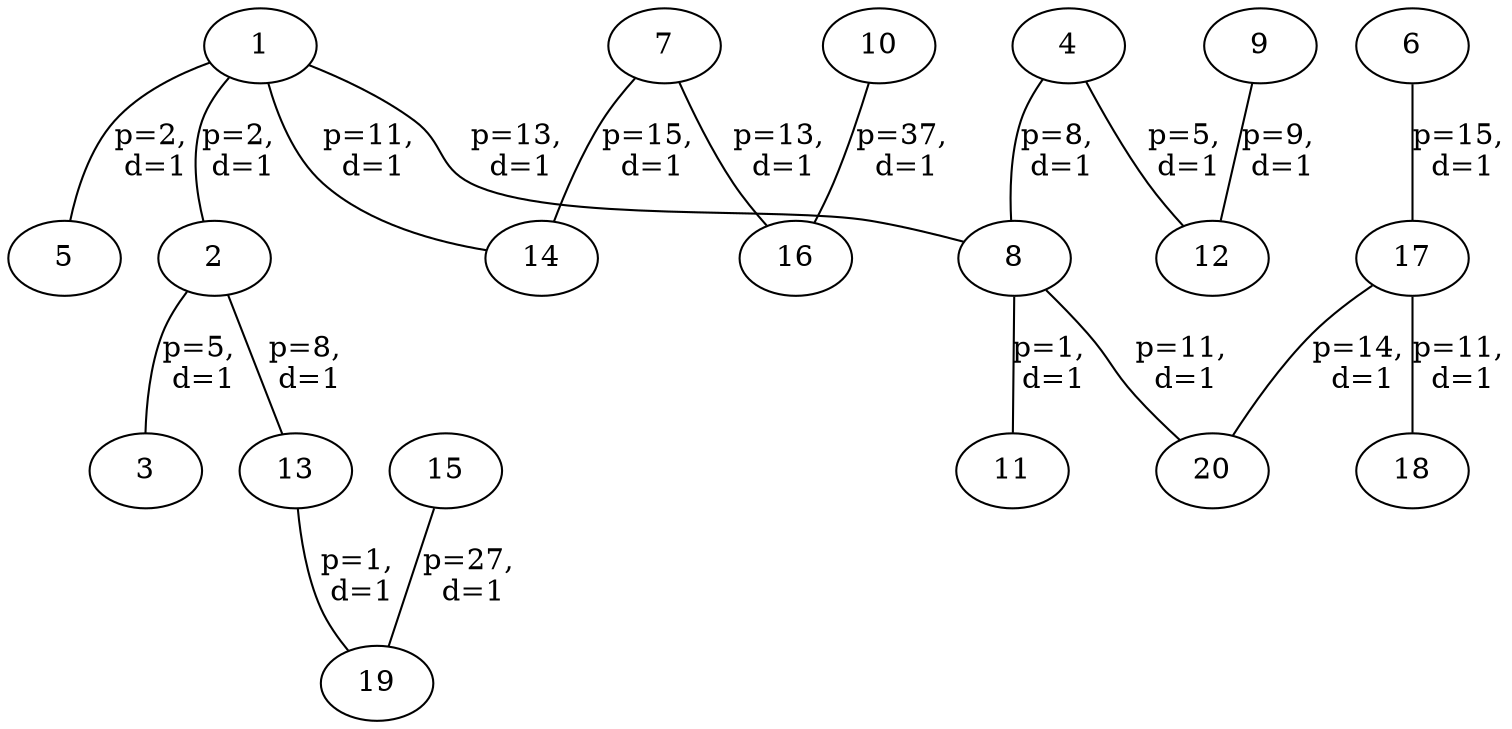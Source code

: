graph {
	1 [label=1]
	1 -- 5 [label="p=2,
 d=1"]
	1 -- 2 [label="p=2,
 d=1"]
	1 -- 14 [label="p=11,
 d=1"]
	1 -- 8 [label="p=13,
 d=1"]
	2 [label=2]
	2 -- 3 [label="p=5,
 d=1"]
	2 -- 13 [label="p=8,
 d=1"]
	3 [label=3]
	4 [label=4]
	4 -- 12 [label="p=5,
 d=1"]
	4 -- 8 [label="p=8,
 d=1"]
	5 [label=5]
	6 [label=6]
	6 -- 17 [label="p=15,
 d=1"]
	7 [label=7]
	7 -- 16 [label="p=13,
 d=1"]
	7 -- 14 [label="p=15,
 d=1"]
	8 [label=8]
	8 -- 11 [label="p=1,
 d=1"]
	8 -- 20 [label="p=11,
 d=1"]
	9 [label=9]
	9 -- 12 [label="p=9,
 d=1"]
	10 [label=10]
	10 -- 16 [label="p=37,
 d=1"]
	11 [label=11]
	12 [label=12]
	13 [label=13]
	13 -- 19 [label="p=1,
 d=1"]
	14 [label=14]
	15 [label=15]
	15 -- 19 [label="p=27,
 d=1"]
	16 [label=16]
	17 [label=17]
	17 -- 18 [label="p=11,
 d=1"]
	17 -- 20 [label="p=14,
 d=1"]
	18 [label=18]
	19 [label=19]
	20 [label=20]
}
